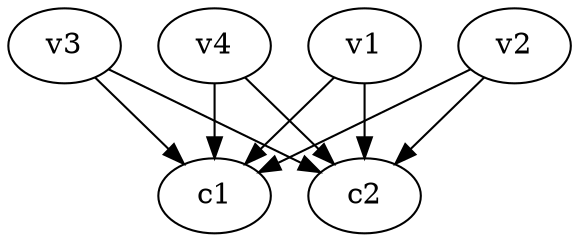 strict digraph  {
c1;
c2;
v1;
v2;
v3;
v4;
v1 -> c2  [weight=1];
v1 -> c1  [weight=1];
v2 -> c1  [weight=1];
v2 -> c2  [weight=1];
v3 -> c1  [weight=1];
v3 -> c2  [weight=1];
v4 -> c2  [weight=1];
v4 -> c1  [weight=1];
}
